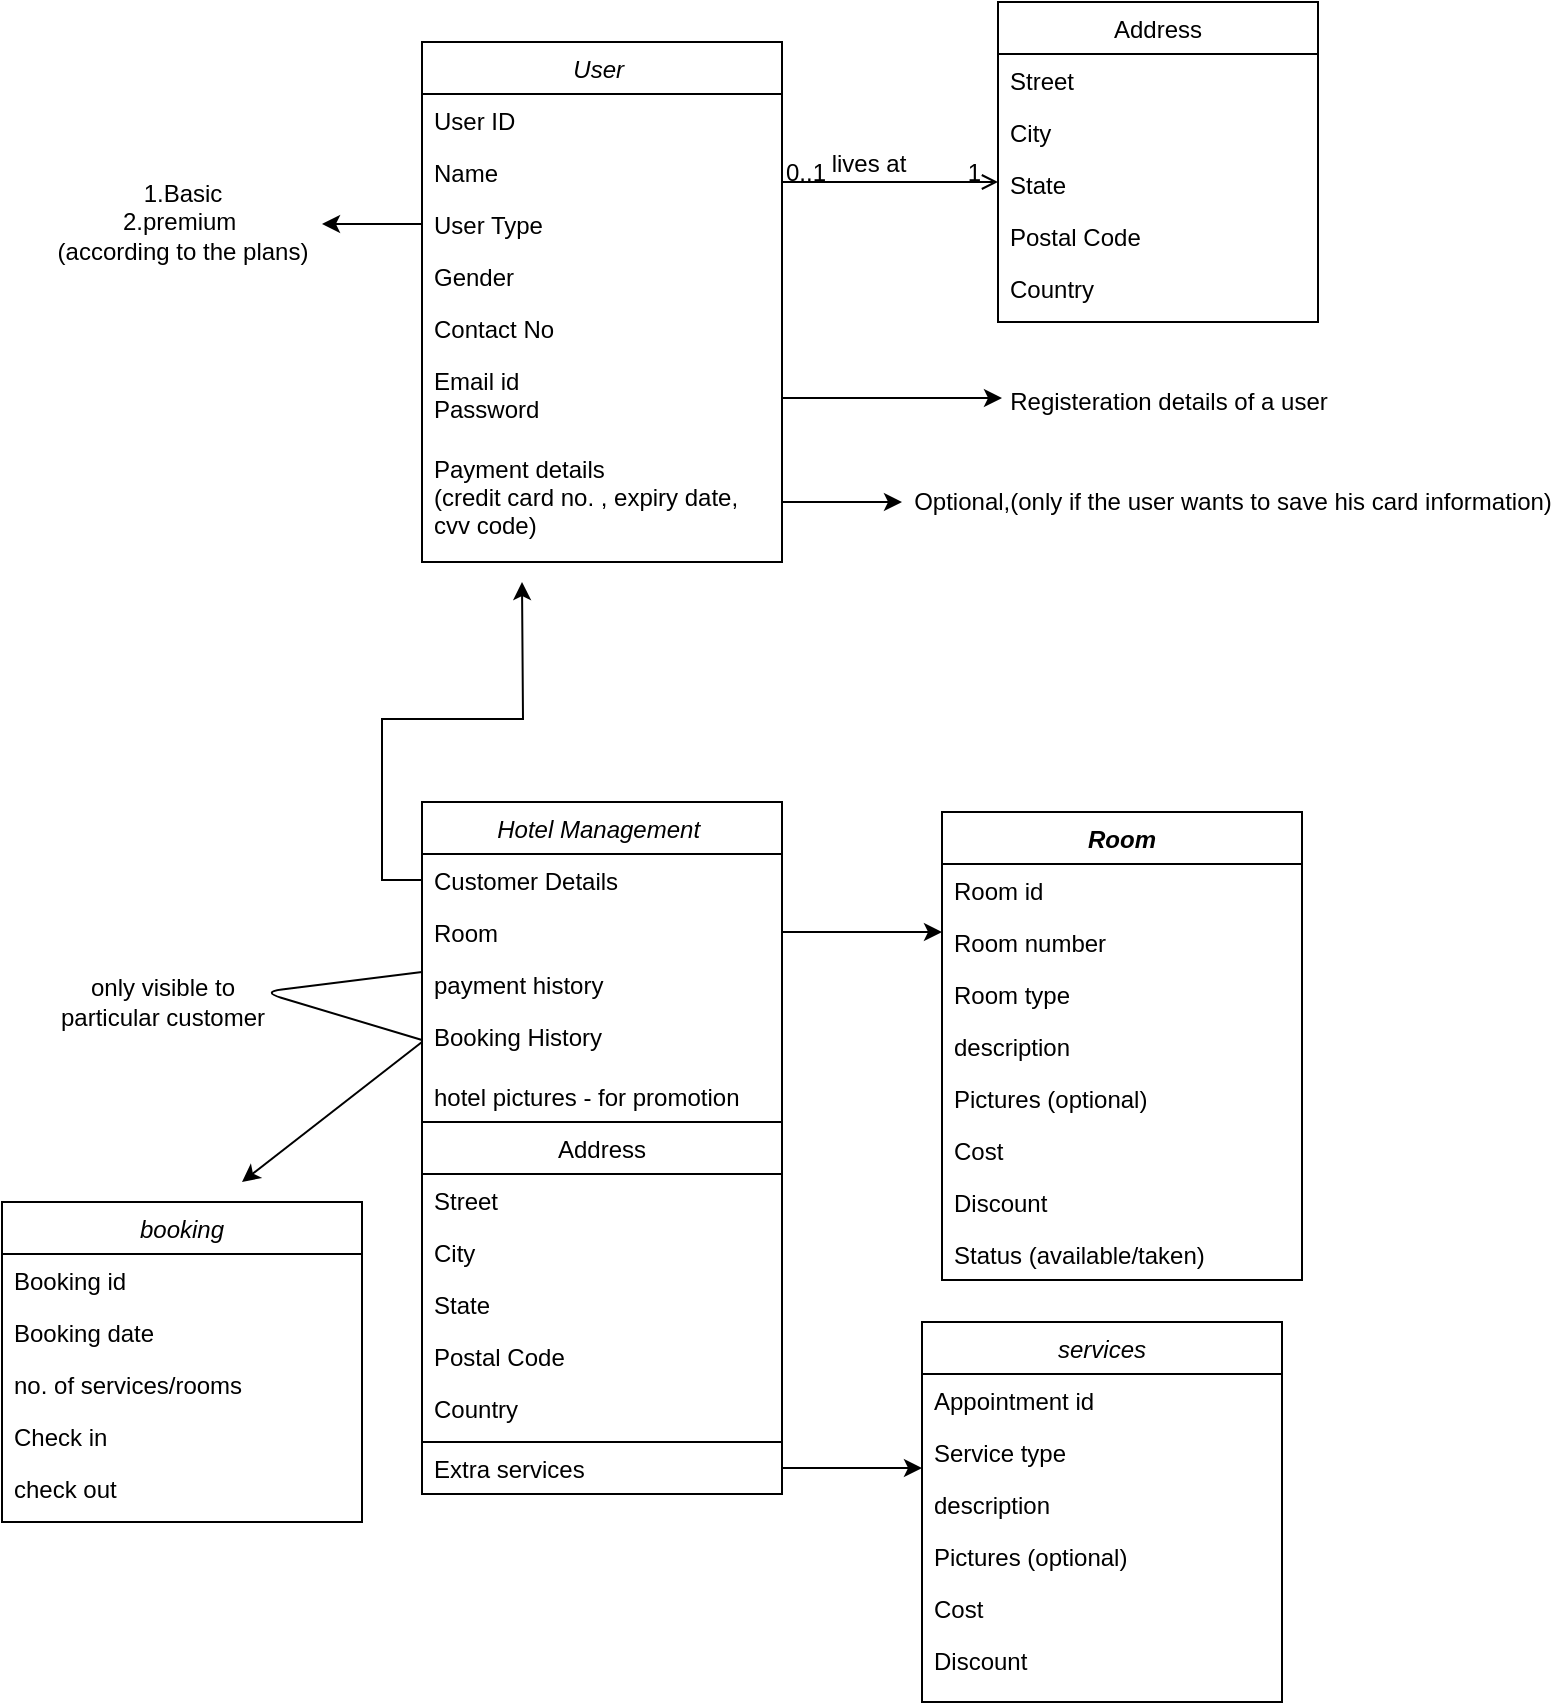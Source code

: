 <mxfile version="13.7.4" type="github">
  <diagram id="C5RBs43oDa-KdzZeNtuy" name="Page-1">
    <mxGraphModel dx="1172" dy="516" grid="1" gridSize="10" guides="1" tooltips="1" connect="1" arrows="1" fold="1" page="1" pageScale="1" pageWidth="827" pageHeight="1169" math="0" shadow="0">
      <root>
        <mxCell id="WIyWlLk6GJQsqaUBKTNV-0" />
        <mxCell id="WIyWlLk6GJQsqaUBKTNV-1" parent="WIyWlLk6GJQsqaUBKTNV-0" />
        <mxCell id="L2D3DdencDGYcYz5iyRt-0" value="User " style="swimlane;fontStyle=2;align=center;verticalAlign=top;childLayout=stackLayout;horizontal=1;startSize=26;horizontalStack=0;resizeParent=1;resizeLast=0;collapsible=1;marginBottom=0;rounded=0;shadow=0;strokeWidth=1;" vertex="1" parent="WIyWlLk6GJQsqaUBKTNV-1">
          <mxGeometry x="220" y="120" width="180" height="260" as="geometry">
            <mxRectangle x="230" y="140" width="160" height="26" as="alternateBounds" />
          </mxGeometry>
        </mxCell>
        <mxCell id="L2D3DdencDGYcYz5iyRt-1" value="User ID" style="text;align=left;verticalAlign=top;spacingLeft=4;spacingRight=4;overflow=hidden;rotatable=0;points=[[0,0.5],[1,0.5]];portConstraint=eastwest;" vertex="1" parent="L2D3DdencDGYcYz5iyRt-0">
          <mxGeometry y="26" width="180" height="26" as="geometry" />
        </mxCell>
        <mxCell id="L2D3DdencDGYcYz5iyRt-2" value="Name" style="text;align=left;verticalAlign=top;spacingLeft=4;spacingRight=4;overflow=hidden;rotatable=0;points=[[0,0.5],[1,0.5]];portConstraint=eastwest;rounded=0;shadow=0;html=0;" vertex="1" parent="L2D3DdencDGYcYz5iyRt-0">
          <mxGeometry y="52" width="180" height="26" as="geometry" />
        </mxCell>
        <mxCell id="L2D3DdencDGYcYz5iyRt-3" value="User Type" style="text;align=left;verticalAlign=top;spacingLeft=4;spacingRight=4;overflow=hidden;rotatable=0;points=[[0,0.5],[1,0.5]];portConstraint=eastwest;rounded=0;shadow=0;html=0;" vertex="1" parent="L2D3DdencDGYcYz5iyRt-0">
          <mxGeometry y="78" width="180" height="26" as="geometry" />
        </mxCell>
        <mxCell id="L2D3DdencDGYcYz5iyRt-4" value="Gender&#xa;" style="text;align=left;verticalAlign=top;spacingLeft=4;spacingRight=4;overflow=hidden;rotatable=0;points=[[0,0.5],[1,0.5]];portConstraint=eastwest;rounded=0;shadow=0;html=0;" vertex="1" parent="L2D3DdencDGYcYz5iyRt-0">
          <mxGeometry y="104" width="180" height="26" as="geometry" />
        </mxCell>
        <mxCell id="L2D3DdencDGYcYz5iyRt-5" value="Contact No" style="text;align=left;verticalAlign=top;spacingLeft=4;spacingRight=4;overflow=hidden;rotatable=0;points=[[0,0.5],[1,0.5]];portConstraint=eastwest;rounded=0;shadow=0;html=0;" vertex="1" parent="L2D3DdencDGYcYz5iyRt-0">
          <mxGeometry y="130" width="180" height="26" as="geometry" />
        </mxCell>
        <mxCell id="L2D3DdencDGYcYz5iyRt-6" value="Email id &#xa;Password" style="text;align=left;verticalAlign=top;spacingLeft=4;spacingRight=4;overflow=hidden;rotatable=0;points=[[0,0.5],[1,0.5]];portConstraint=eastwest;rounded=0;shadow=0;html=0;" vertex="1" parent="L2D3DdencDGYcYz5iyRt-0">
          <mxGeometry y="156" width="180" height="44" as="geometry" />
        </mxCell>
        <mxCell id="L2D3DdencDGYcYz5iyRt-7" value="Payment details &#xa;(credit card no. , expiry date, &#xa;cvv code)" style="text;align=left;verticalAlign=top;spacingLeft=4;spacingRight=4;overflow=hidden;rotatable=0;points=[[0,0.5],[1,0.5]];portConstraint=eastwest;rounded=0;shadow=0;html=0;" vertex="1" parent="L2D3DdencDGYcYz5iyRt-0">
          <mxGeometry y="200" width="180" height="60" as="geometry" />
        </mxCell>
        <mxCell id="L2D3DdencDGYcYz5iyRt-8" value="" style="endArrow=open;shadow=0;strokeWidth=1;rounded=0;endFill=1;edgeStyle=elbowEdgeStyle;elbow=vertical;" edge="1" parent="WIyWlLk6GJQsqaUBKTNV-1" source="L2D3DdencDGYcYz5iyRt-0" target="L2D3DdencDGYcYz5iyRt-12">
          <mxGeometry x="0.5" y="41" relative="1" as="geometry">
            <mxPoint x="380" y="192" as="sourcePoint" />
            <mxPoint x="540" y="192" as="targetPoint" />
            <mxPoint x="-40" y="32" as="offset" />
          </mxGeometry>
        </mxCell>
        <mxCell id="L2D3DdencDGYcYz5iyRt-9" value="0..1" style="resizable=0;align=left;verticalAlign=bottom;labelBackgroundColor=none;fontSize=12;" connectable="0" vertex="1" parent="L2D3DdencDGYcYz5iyRt-8">
          <mxGeometry x="-1" relative="1" as="geometry">
            <mxPoint y="4" as="offset" />
          </mxGeometry>
        </mxCell>
        <mxCell id="L2D3DdencDGYcYz5iyRt-10" value="1" style="resizable=0;align=right;verticalAlign=bottom;labelBackgroundColor=none;fontSize=12;" connectable="0" vertex="1" parent="L2D3DdencDGYcYz5iyRt-8">
          <mxGeometry x="1" relative="1" as="geometry">
            <mxPoint x="-7" y="4" as="offset" />
          </mxGeometry>
        </mxCell>
        <mxCell id="L2D3DdencDGYcYz5iyRt-11" value="lives at" style="text;html=1;resizable=0;points=[];;align=center;verticalAlign=middle;labelBackgroundColor=none;rounded=0;shadow=0;strokeWidth=1;fontSize=12;" vertex="1" connectable="0" parent="L2D3DdencDGYcYz5iyRt-8">
          <mxGeometry x="0.5" y="49" relative="1" as="geometry">
            <mxPoint x="-38" y="40" as="offset" />
          </mxGeometry>
        </mxCell>
        <mxCell id="L2D3DdencDGYcYz5iyRt-12" value="Address" style="swimlane;fontStyle=0;align=center;verticalAlign=top;childLayout=stackLayout;horizontal=1;startSize=26;horizontalStack=0;resizeParent=1;resizeLast=0;collapsible=1;marginBottom=0;rounded=0;shadow=0;strokeWidth=1;" vertex="1" parent="WIyWlLk6GJQsqaUBKTNV-1">
          <mxGeometry x="508" y="100" width="160" height="160" as="geometry">
            <mxRectangle x="550" y="140" width="160" height="26" as="alternateBounds" />
          </mxGeometry>
        </mxCell>
        <mxCell id="L2D3DdencDGYcYz5iyRt-13" value="Street" style="text;align=left;verticalAlign=top;spacingLeft=4;spacingRight=4;overflow=hidden;rotatable=0;points=[[0,0.5],[1,0.5]];portConstraint=eastwest;" vertex="1" parent="L2D3DdencDGYcYz5iyRt-12">
          <mxGeometry y="26" width="160" height="26" as="geometry" />
        </mxCell>
        <mxCell id="L2D3DdencDGYcYz5iyRt-14" value="City" style="text;align=left;verticalAlign=top;spacingLeft=4;spacingRight=4;overflow=hidden;rotatable=0;points=[[0,0.5],[1,0.5]];portConstraint=eastwest;rounded=0;shadow=0;html=0;" vertex="1" parent="L2D3DdencDGYcYz5iyRt-12">
          <mxGeometry y="52" width="160" height="26" as="geometry" />
        </mxCell>
        <mxCell id="L2D3DdencDGYcYz5iyRt-15" value="State" style="text;align=left;verticalAlign=top;spacingLeft=4;spacingRight=4;overflow=hidden;rotatable=0;points=[[0,0.5],[1,0.5]];portConstraint=eastwest;rounded=0;shadow=0;html=0;" vertex="1" parent="L2D3DdencDGYcYz5iyRt-12">
          <mxGeometry y="78" width="160" height="26" as="geometry" />
        </mxCell>
        <mxCell id="L2D3DdencDGYcYz5iyRt-16" value="Postal Code" style="text;align=left;verticalAlign=top;spacingLeft=4;spacingRight=4;overflow=hidden;rotatable=0;points=[[0,0.5],[1,0.5]];portConstraint=eastwest;rounded=0;shadow=0;html=0;" vertex="1" parent="L2D3DdencDGYcYz5iyRt-12">
          <mxGeometry y="104" width="160" height="26" as="geometry" />
        </mxCell>
        <mxCell id="L2D3DdencDGYcYz5iyRt-17" value="Country" style="text;align=left;verticalAlign=top;spacingLeft=4;spacingRight=4;overflow=hidden;rotatable=0;points=[[0,0.5],[1,0.5]];portConstraint=eastwest;rounded=0;shadow=0;html=0;" vertex="1" parent="L2D3DdencDGYcYz5iyRt-12">
          <mxGeometry y="130" width="160" height="26" as="geometry" />
        </mxCell>
        <mxCell id="L2D3DdencDGYcYz5iyRt-18" style="edgeStyle=orthogonalEdgeStyle;rounded=0;orthogonalLoop=1;jettySize=auto;html=1;" edge="1" parent="WIyWlLk6GJQsqaUBKTNV-1" source="L2D3DdencDGYcYz5iyRt-6">
          <mxGeometry relative="1" as="geometry">
            <mxPoint x="510" y="298" as="targetPoint" />
          </mxGeometry>
        </mxCell>
        <mxCell id="L2D3DdencDGYcYz5iyRt-19" value="Registeration details of a user" style="text;html=1;resizable=0;autosize=1;align=center;verticalAlign=middle;points=[];fillColor=none;strokeColor=none;rounded=0;" vertex="1" parent="WIyWlLk6GJQsqaUBKTNV-1">
          <mxGeometry x="508" y="290" width="170" height="20" as="geometry" />
        </mxCell>
        <mxCell id="L2D3DdencDGYcYz5iyRt-20" style="edgeStyle=orthogonalEdgeStyle;rounded=0;orthogonalLoop=1;jettySize=auto;html=1;" edge="1" parent="WIyWlLk6GJQsqaUBKTNV-1" source="L2D3DdencDGYcYz5iyRt-3">
          <mxGeometry relative="1" as="geometry">
            <mxPoint x="170" y="211" as="targetPoint" />
          </mxGeometry>
        </mxCell>
        <mxCell id="L2D3DdencDGYcYz5iyRt-21" value="1.Basic&lt;br&gt;2.premium&amp;nbsp;&lt;br&gt;(according to the plans)" style="text;html=1;resizable=0;autosize=1;align=center;verticalAlign=middle;points=[];fillColor=none;strokeColor=none;rounded=0;" vertex="1" parent="WIyWlLk6GJQsqaUBKTNV-1">
          <mxGeometry x="30" y="185" width="140" height="50" as="geometry" />
        </mxCell>
        <mxCell id="L2D3DdencDGYcYz5iyRt-22" style="edgeStyle=orthogonalEdgeStyle;rounded=0;orthogonalLoop=1;jettySize=auto;html=1;exitX=1;exitY=0.5;exitDx=0;exitDy=0;" edge="1" parent="WIyWlLk6GJQsqaUBKTNV-1" source="L2D3DdencDGYcYz5iyRt-7">
          <mxGeometry relative="1" as="geometry">
            <mxPoint x="460" y="350" as="targetPoint" />
          </mxGeometry>
        </mxCell>
        <mxCell id="L2D3DdencDGYcYz5iyRt-23" value="Optional,(only if the user wants to save his card information)" style="text;html=1;resizable=0;autosize=1;align=center;verticalAlign=middle;points=[];fillColor=none;strokeColor=none;rounded=0;" vertex="1" parent="WIyWlLk6GJQsqaUBKTNV-1">
          <mxGeometry x="460" y="340" width="330" height="20" as="geometry" />
        </mxCell>
        <mxCell id="L2D3DdencDGYcYz5iyRt-25" value="Hotel Management " style="swimlane;fontStyle=2;align=center;verticalAlign=top;childLayout=stackLayout;horizontal=1;startSize=26;horizontalStack=0;resizeParent=1;resizeLast=0;collapsible=1;marginBottom=0;rounded=0;shadow=0;strokeWidth=1;" vertex="1" parent="WIyWlLk6GJQsqaUBKTNV-1">
          <mxGeometry x="220" y="500" width="180" height="346" as="geometry">
            <mxRectangle x="230" y="140" width="160" height="26" as="alternateBounds" />
          </mxGeometry>
        </mxCell>
        <mxCell id="L2D3DdencDGYcYz5iyRt-42" value="Customer Details " style="text;align=left;verticalAlign=top;spacingLeft=4;spacingRight=4;overflow=hidden;rotatable=0;points=[[0,0.5],[1,0.5]];portConstraint=eastwest;rounded=0;shadow=0;html=0;" vertex="1" parent="L2D3DdencDGYcYz5iyRt-25">
          <mxGeometry y="26" width="180" height="26" as="geometry" />
        </mxCell>
        <mxCell id="L2D3DdencDGYcYz5iyRt-26" value="Room" style="text;align=left;verticalAlign=top;spacingLeft=4;spacingRight=4;overflow=hidden;rotatable=0;points=[[0,0.5],[1,0.5]];portConstraint=eastwest;" vertex="1" parent="L2D3DdencDGYcYz5iyRt-25">
          <mxGeometry y="52" width="180" height="26" as="geometry" />
        </mxCell>
        <mxCell id="L2D3DdencDGYcYz5iyRt-30" value="payment history" style="text;align=left;verticalAlign=top;spacingLeft=4;spacingRight=4;overflow=hidden;rotatable=0;points=[[0,0.5],[1,0.5]];portConstraint=eastwest;rounded=0;shadow=0;html=0;" vertex="1" parent="L2D3DdencDGYcYz5iyRt-25">
          <mxGeometry y="78" width="180" height="26" as="geometry" />
        </mxCell>
        <mxCell id="L2D3DdencDGYcYz5iyRt-31" value="Booking History" style="text;align=left;verticalAlign=top;spacingLeft=4;spacingRight=4;overflow=hidden;rotatable=0;points=[[0,0.5],[1,0.5]];portConstraint=eastwest;rounded=0;shadow=0;html=0;" vertex="1" parent="L2D3DdencDGYcYz5iyRt-25">
          <mxGeometry y="104" width="180" height="30" as="geometry" />
        </mxCell>
        <mxCell id="L2D3DdencDGYcYz5iyRt-68" value="hotel pictures - for promotion" style="text;align=left;verticalAlign=top;spacingLeft=4;spacingRight=4;overflow=hidden;rotatable=0;points=[[0,0.5],[1,0.5]];portConstraint=eastwest;rounded=0;shadow=0;html=0;" vertex="1" parent="L2D3DdencDGYcYz5iyRt-25">
          <mxGeometry y="134" width="180" height="26" as="geometry" />
        </mxCell>
        <mxCell id="L2D3DdencDGYcYz5iyRt-70" value="Address" style="swimlane;fontStyle=0;align=center;verticalAlign=top;childLayout=stackLayout;horizontal=1;startSize=26;horizontalStack=0;resizeParent=1;resizeLast=0;collapsible=1;marginBottom=0;rounded=0;shadow=0;strokeWidth=1;" vertex="1" parent="L2D3DdencDGYcYz5iyRt-25">
          <mxGeometry y="160" width="180" height="160" as="geometry">
            <mxRectangle x="550" y="140" width="160" height="26" as="alternateBounds" />
          </mxGeometry>
        </mxCell>
        <mxCell id="L2D3DdencDGYcYz5iyRt-71" value="Street" style="text;align=left;verticalAlign=top;spacingLeft=4;spacingRight=4;overflow=hidden;rotatable=0;points=[[0,0.5],[1,0.5]];portConstraint=eastwest;" vertex="1" parent="L2D3DdencDGYcYz5iyRt-70">
          <mxGeometry y="26" width="180" height="26" as="geometry" />
        </mxCell>
        <mxCell id="L2D3DdencDGYcYz5iyRt-72" value="City" style="text;align=left;verticalAlign=top;spacingLeft=4;spacingRight=4;overflow=hidden;rotatable=0;points=[[0,0.5],[1,0.5]];portConstraint=eastwest;rounded=0;shadow=0;html=0;" vertex="1" parent="L2D3DdencDGYcYz5iyRt-70">
          <mxGeometry y="52" width="180" height="26" as="geometry" />
        </mxCell>
        <mxCell id="L2D3DdencDGYcYz5iyRt-73" value="State" style="text;align=left;verticalAlign=top;spacingLeft=4;spacingRight=4;overflow=hidden;rotatable=0;points=[[0,0.5],[1,0.5]];portConstraint=eastwest;rounded=0;shadow=0;html=0;" vertex="1" parent="L2D3DdencDGYcYz5iyRt-70">
          <mxGeometry y="78" width="180" height="26" as="geometry" />
        </mxCell>
        <mxCell id="L2D3DdencDGYcYz5iyRt-74" value="Postal Code" style="text;align=left;verticalAlign=top;spacingLeft=4;spacingRight=4;overflow=hidden;rotatable=0;points=[[0,0.5],[1,0.5]];portConstraint=eastwest;rounded=0;shadow=0;html=0;" vertex="1" parent="L2D3DdencDGYcYz5iyRt-70">
          <mxGeometry y="104" width="180" height="26" as="geometry" />
        </mxCell>
        <mxCell id="L2D3DdencDGYcYz5iyRt-75" value="Country" style="text;align=left;verticalAlign=top;spacingLeft=4;spacingRight=4;overflow=hidden;rotatable=0;points=[[0,0.5],[1,0.5]];portConstraint=eastwest;rounded=0;shadow=0;html=0;" vertex="1" parent="L2D3DdencDGYcYz5iyRt-70">
          <mxGeometry y="130" width="180" height="26" as="geometry" />
        </mxCell>
        <mxCell id="L2D3DdencDGYcYz5iyRt-69" value="Extra services " style="text;align=left;verticalAlign=top;spacingLeft=4;spacingRight=4;overflow=hidden;rotatable=0;points=[[0,0.5],[1,0.5]];portConstraint=eastwest;rounded=0;shadow=0;html=0;" vertex="1" parent="L2D3DdencDGYcYz5iyRt-25">
          <mxGeometry y="320" width="180" height="26" as="geometry" />
        </mxCell>
        <mxCell id="L2D3DdencDGYcYz5iyRt-57" style="edgeStyle=orthogonalEdgeStyle;rounded=0;orthogonalLoop=1;jettySize=auto;html=1;" edge="1" parent="WIyWlLk6GJQsqaUBKTNV-1" source="L2D3DdencDGYcYz5iyRt-42">
          <mxGeometry relative="1" as="geometry">
            <mxPoint x="270" y="390" as="targetPoint" />
          </mxGeometry>
        </mxCell>
        <mxCell id="L2D3DdencDGYcYz5iyRt-58" value="" style="endArrow=none;html=1;exitX=0;exitY=0.5;exitDx=0;exitDy=0;" edge="1" parent="WIyWlLk6GJQsqaUBKTNV-1" source="L2D3DdencDGYcYz5iyRt-31">
          <mxGeometry width="50" height="50" relative="1" as="geometry">
            <mxPoint x="200" y="620" as="sourcePoint" />
            <mxPoint x="220" y="585" as="targetPoint" />
            <Array as="points">
              <mxPoint x="140" y="595" />
            </Array>
          </mxGeometry>
        </mxCell>
        <mxCell id="L2D3DdencDGYcYz5iyRt-59" value="only visible to &lt;br&gt;particular customer" style="text;html=1;resizable=0;autosize=1;align=center;verticalAlign=middle;points=[];fillColor=none;strokeColor=none;rounded=0;" vertex="1" parent="WIyWlLk6GJQsqaUBKTNV-1">
          <mxGeometry x="30" y="585" width="120" height="30" as="geometry" />
        </mxCell>
        <mxCell id="L2D3DdencDGYcYz5iyRt-67" style="edgeStyle=none;rounded=0;orthogonalLoop=1;jettySize=auto;html=1;exitX=1;exitY=0.5;exitDx=0;exitDy=0;" edge="1" parent="WIyWlLk6GJQsqaUBKTNV-1" source="L2D3DdencDGYcYz5iyRt-26">
          <mxGeometry relative="1" as="geometry">
            <mxPoint x="480" y="565" as="targetPoint" />
          </mxGeometry>
        </mxCell>
        <mxCell id="L2D3DdencDGYcYz5iyRt-34" value="Room" style="swimlane;fontStyle=3;align=center;verticalAlign=top;childLayout=stackLayout;horizontal=1;startSize=26;horizontalStack=0;resizeParent=1;resizeLast=0;collapsible=1;marginBottom=0;rounded=0;shadow=0;strokeWidth=1;" vertex="1" parent="WIyWlLk6GJQsqaUBKTNV-1">
          <mxGeometry x="480" y="505" width="180" height="234" as="geometry">
            <mxRectangle x="230" y="140" width="160" height="26" as="alternateBounds" />
          </mxGeometry>
        </mxCell>
        <mxCell id="L2D3DdencDGYcYz5iyRt-35" value="Room id " style="text;align=left;verticalAlign=top;spacingLeft=4;spacingRight=4;overflow=hidden;rotatable=0;points=[[0,0.5],[1,0.5]];portConstraint=eastwest;" vertex="1" parent="L2D3DdencDGYcYz5iyRt-34">
          <mxGeometry y="26" width="180" height="26" as="geometry" />
        </mxCell>
        <mxCell id="L2D3DdencDGYcYz5iyRt-36" value="Room number" style="text;align=left;verticalAlign=top;spacingLeft=4;spacingRight=4;overflow=hidden;rotatable=0;points=[[0,0.5],[1,0.5]];portConstraint=eastwest;rounded=0;shadow=0;html=0;" vertex="1" parent="L2D3DdencDGYcYz5iyRt-34">
          <mxGeometry y="52" width="180" height="26" as="geometry" />
        </mxCell>
        <mxCell id="L2D3DdencDGYcYz5iyRt-37" value="Room type" style="text;align=left;verticalAlign=top;spacingLeft=4;spacingRight=4;overflow=hidden;rotatable=0;points=[[0,0.5],[1,0.5]];portConstraint=eastwest;rounded=0;shadow=0;html=0;" vertex="1" parent="L2D3DdencDGYcYz5iyRt-34">
          <mxGeometry y="78" width="180" height="26" as="geometry" />
        </mxCell>
        <mxCell id="L2D3DdencDGYcYz5iyRt-38" value="description" style="text;align=left;verticalAlign=top;spacingLeft=4;spacingRight=4;overflow=hidden;rotatable=0;points=[[0,0.5],[1,0.5]];portConstraint=eastwest;rounded=0;shadow=0;html=0;" vertex="1" parent="L2D3DdencDGYcYz5iyRt-34">
          <mxGeometry y="104" width="180" height="26" as="geometry" />
        </mxCell>
        <mxCell id="L2D3DdencDGYcYz5iyRt-39" value="Pictures (optional)" style="text;align=left;verticalAlign=top;spacingLeft=4;spacingRight=4;overflow=hidden;rotatable=0;points=[[0,0.5],[1,0.5]];portConstraint=eastwest;rounded=0;shadow=0;html=0;" vertex="1" parent="L2D3DdencDGYcYz5iyRt-34">
          <mxGeometry y="130" width="180" height="26" as="geometry" />
        </mxCell>
        <mxCell id="L2D3DdencDGYcYz5iyRt-86" value="Cost" style="text;align=left;verticalAlign=top;spacingLeft=4;spacingRight=4;overflow=hidden;rotatable=0;points=[[0,0.5],[1,0.5]];portConstraint=eastwest;rounded=0;shadow=0;html=0;" vertex="1" parent="L2D3DdencDGYcYz5iyRt-34">
          <mxGeometry y="156" width="180" height="26" as="geometry" />
        </mxCell>
        <mxCell id="L2D3DdencDGYcYz5iyRt-87" value="Discount" style="text;align=left;verticalAlign=top;spacingLeft=4;spacingRight=4;overflow=hidden;rotatable=0;points=[[0,0.5],[1,0.5]];portConstraint=eastwest;rounded=0;shadow=0;html=0;" vertex="1" parent="L2D3DdencDGYcYz5iyRt-34">
          <mxGeometry y="182" width="180" height="26" as="geometry" />
        </mxCell>
        <mxCell id="L2D3DdencDGYcYz5iyRt-97" value="Status (available/taken)" style="text;align=left;verticalAlign=top;spacingLeft=4;spacingRight=4;overflow=hidden;rotatable=0;points=[[0,0.5],[1,0.5]];portConstraint=eastwest;rounded=0;shadow=0;html=0;" vertex="1" parent="L2D3DdencDGYcYz5iyRt-34">
          <mxGeometry y="208" width="180" height="26" as="geometry" />
        </mxCell>
        <mxCell id="L2D3DdencDGYcYz5iyRt-76" style="edgeStyle=none;rounded=0;orthogonalLoop=1;jettySize=auto;html=1;exitX=1;exitY=0.5;exitDx=0;exitDy=0;" edge="1" parent="WIyWlLk6GJQsqaUBKTNV-1" source="L2D3DdencDGYcYz5iyRt-69">
          <mxGeometry relative="1" as="geometry">
            <mxPoint x="470" y="833" as="targetPoint" />
          </mxGeometry>
        </mxCell>
        <mxCell id="L2D3DdencDGYcYz5iyRt-77" value="services" style="swimlane;fontStyle=2;align=center;verticalAlign=top;childLayout=stackLayout;horizontal=1;startSize=26;horizontalStack=0;resizeParent=1;resizeLast=0;collapsible=1;marginBottom=0;rounded=0;shadow=0;strokeWidth=1;" vertex="1" parent="WIyWlLk6GJQsqaUBKTNV-1">
          <mxGeometry x="470" y="760" width="180" height="190" as="geometry">
            <mxRectangle x="230" y="140" width="160" height="26" as="alternateBounds" />
          </mxGeometry>
        </mxCell>
        <mxCell id="L2D3DdencDGYcYz5iyRt-79" value="Appointment id" style="text;align=left;verticalAlign=top;spacingLeft=4;spacingRight=4;overflow=hidden;rotatable=0;points=[[0,0.5],[1,0.5]];portConstraint=eastwest;rounded=0;shadow=0;html=0;" vertex="1" parent="L2D3DdencDGYcYz5iyRt-77">
          <mxGeometry y="26" width="180" height="26" as="geometry" />
        </mxCell>
        <mxCell id="L2D3DdencDGYcYz5iyRt-80" value="Service type" style="text;align=left;verticalAlign=top;spacingLeft=4;spacingRight=4;overflow=hidden;rotatable=0;points=[[0,0.5],[1,0.5]];portConstraint=eastwest;rounded=0;shadow=0;html=0;" vertex="1" parent="L2D3DdencDGYcYz5iyRt-77">
          <mxGeometry y="52" width="180" height="26" as="geometry" />
        </mxCell>
        <mxCell id="L2D3DdencDGYcYz5iyRt-81" value="description" style="text;align=left;verticalAlign=top;spacingLeft=4;spacingRight=4;overflow=hidden;rotatable=0;points=[[0,0.5],[1,0.5]];portConstraint=eastwest;rounded=0;shadow=0;html=0;" vertex="1" parent="L2D3DdencDGYcYz5iyRt-77">
          <mxGeometry y="78" width="180" height="26" as="geometry" />
        </mxCell>
        <mxCell id="L2D3DdencDGYcYz5iyRt-82" value="Pictures (optional)" style="text;align=left;verticalAlign=top;spacingLeft=4;spacingRight=4;overflow=hidden;rotatable=0;points=[[0,0.5],[1,0.5]];portConstraint=eastwest;rounded=0;shadow=0;html=0;" vertex="1" parent="L2D3DdencDGYcYz5iyRt-77">
          <mxGeometry y="104" width="180" height="26" as="geometry" />
        </mxCell>
        <mxCell id="L2D3DdencDGYcYz5iyRt-83" value="Cost" style="text;align=left;verticalAlign=top;spacingLeft=4;spacingRight=4;overflow=hidden;rotatable=0;points=[[0,0.5],[1,0.5]];portConstraint=eastwest;rounded=0;shadow=0;html=0;" vertex="1" parent="L2D3DdencDGYcYz5iyRt-77">
          <mxGeometry y="130" width="180" height="26" as="geometry" />
        </mxCell>
        <mxCell id="L2D3DdencDGYcYz5iyRt-85" value="Discount" style="text;align=left;verticalAlign=top;spacingLeft=4;spacingRight=4;overflow=hidden;rotatable=0;points=[[0,0.5],[1,0.5]];portConstraint=eastwest;rounded=0;shadow=0;html=0;" vertex="1" parent="L2D3DdencDGYcYz5iyRt-77">
          <mxGeometry y="156" width="180" height="26" as="geometry" />
        </mxCell>
        <mxCell id="L2D3DdencDGYcYz5iyRt-89" value="booking" style="swimlane;fontStyle=2;align=center;verticalAlign=top;childLayout=stackLayout;horizontal=1;startSize=26;horizontalStack=0;resizeParent=1;resizeLast=0;collapsible=1;marginBottom=0;rounded=0;shadow=0;strokeWidth=1;" vertex="1" parent="WIyWlLk6GJQsqaUBKTNV-1">
          <mxGeometry x="10" y="700" width="180" height="160" as="geometry">
            <mxRectangle x="230" y="140" width="160" height="26" as="alternateBounds" />
          </mxGeometry>
        </mxCell>
        <mxCell id="L2D3DdencDGYcYz5iyRt-90" value="Booking id" style="text;align=left;verticalAlign=top;spacingLeft=4;spacingRight=4;overflow=hidden;rotatable=0;points=[[0,0.5],[1,0.5]];portConstraint=eastwest;rounded=0;shadow=0;html=0;" vertex="1" parent="L2D3DdencDGYcYz5iyRt-89">
          <mxGeometry y="26" width="180" height="26" as="geometry" />
        </mxCell>
        <mxCell id="L2D3DdencDGYcYz5iyRt-91" value="Booking date" style="text;align=left;verticalAlign=top;spacingLeft=4;spacingRight=4;overflow=hidden;rotatable=0;points=[[0,0.5],[1,0.5]];portConstraint=eastwest;rounded=0;shadow=0;html=0;" vertex="1" parent="L2D3DdencDGYcYz5iyRt-89">
          <mxGeometry y="52" width="180" height="26" as="geometry" />
        </mxCell>
        <mxCell id="L2D3DdencDGYcYz5iyRt-92" value="no. of services/rooms" style="text;align=left;verticalAlign=top;spacingLeft=4;spacingRight=4;overflow=hidden;rotatable=0;points=[[0,0.5],[1,0.5]];portConstraint=eastwest;rounded=0;shadow=0;html=0;" vertex="1" parent="L2D3DdencDGYcYz5iyRt-89">
          <mxGeometry y="78" width="180" height="26" as="geometry" />
        </mxCell>
        <mxCell id="L2D3DdencDGYcYz5iyRt-93" value="Check in" style="text;align=left;verticalAlign=top;spacingLeft=4;spacingRight=4;overflow=hidden;rotatable=0;points=[[0,0.5],[1,0.5]];portConstraint=eastwest;rounded=0;shadow=0;html=0;" vertex="1" parent="L2D3DdencDGYcYz5iyRt-89">
          <mxGeometry y="104" width="180" height="26" as="geometry" />
        </mxCell>
        <mxCell id="L2D3DdencDGYcYz5iyRt-94" value="check out" style="text;align=left;verticalAlign=top;spacingLeft=4;spacingRight=4;overflow=hidden;rotatable=0;points=[[0,0.5],[1,0.5]];portConstraint=eastwest;rounded=0;shadow=0;html=0;" vertex="1" parent="L2D3DdencDGYcYz5iyRt-89">
          <mxGeometry y="130" width="180" height="26" as="geometry" />
        </mxCell>
        <mxCell id="L2D3DdencDGYcYz5iyRt-96" value="" style="endArrow=classic;html=1;" edge="1" parent="WIyWlLk6GJQsqaUBKTNV-1">
          <mxGeometry width="50" height="50" relative="1" as="geometry">
            <mxPoint x="220" y="620" as="sourcePoint" />
            <mxPoint x="130" y="690" as="targetPoint" />
          </mxGeometry>
        </mxCell>
      </root>
    </mxGraphModel>
  </diagram>
</mxfile>
